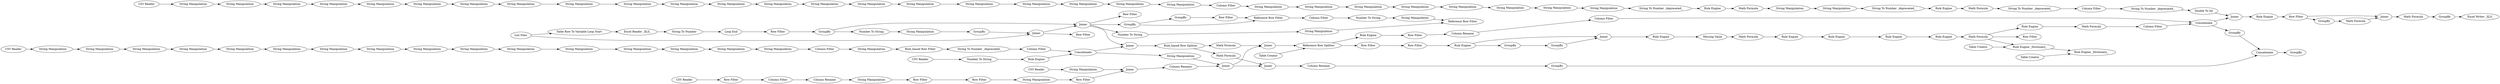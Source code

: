digraph {
	"4175198511547202665_804" [label="String Manipulation"]
	"4175198511547202665_816" [label="String Manipulation"]
	"-3374620417899342602_965" [label=GroupBy]
	"4175198511547202665_833" [label="String Manipulation"]
	"4175198511547202665_838" [label="String To Number _deprecated_"]
	"-3374620417899342602_794" [label="CSV Reader"]
	"-3374620417899342602_994" [label="Row Filter"]
	"4175198511547202665_826" [label="String Manipulation"]
	"4175198511547202665_830" [label="String Manipulation"]
	"-3374620417899342602_988" [label="Rule Engine"]
	"4175198511547202665_811" [label="String Manipulation"]
	"-3374620417899342602_964" [label="Excel Writer _XLS_"]
	"-3374620417899342602_52" [label="CSV Reader"]
	"-4675945336874125564_765" [label="String Manipulation"]
	"4175198511547202665_825" [label="String Manipulation"]
	"4175198511547202665_827" [label="Column Filter"]
	"-4675945336874125564_768" [label="String Manipulation"]
	"-4675945336874125564_751" [label="String Manipulation"]
	"-3374620417899342602_834" [label="Table Creator"]
	"-4675945336874125564_770" [label="Column Filter"]
	"-4675945336874125564_750" [label="String Manipulation"]
	"-3374620417899342602_1013" [label="Column Rename"]
	"4175198511547202665_844" [label="Rule Engine"]
	"4175198511547202665_835" [label="String Manipulation"]
	"-3374620417899342602_934" [label="Reference Row Splitter"]
	"-3374620417899342602_791" [label=Joiner]
	"4175198511547202665_829" [label="String Manipulation"]
	"-3374620417899342602_900" [label="Row Filter"]
	"4175198511547202665_832" [label="String Manipulation"]
	"-3374620417899342602_774" [label="String Manipulation"]
	"-3374620417899342602_998" [label="Rule_based Row Splitter"]
	"-4675945336874125564_755" [label="String Manipulation"]
	"-3374620417899342602_919" [label=Joiner]
	"-3374620417899342602_941" [label=GroupBy]
	"-3374620417899342602_963" [label=GroupBy]
	"-3374620417899342602_962" [label="Math Formula"]
	"-3374620417899342602_930" [label="String Manipulation"]
	"-3374620417899342602_959" [label=GroupBy]
	"-3374620417899342602_841" [label="Math Formula"]
	"4175198511547202665_817" [label="String Manipulation"]
	"-3374620417899342602_927" [label="Number To String"]
	"-3374620417899342602_1008" [label="Rule Engine"]
	"-3374620417899342602_1014" [label=Concatenate]
	"-3374620417899342602_937" [label="Row Filter"]
	"-3374620417899342602_926" [label="Column Filter"]
	"-3374620417899342602_890" [label="Excel Reader _XLS_"]
	"-3374620417899342602_1002" [label="Rule Engine"]
	"-3374620417899342602_944" [label=Joiner]
	"-3374620417899342602_928" [label="String Manipulation"]
	"4175198511547202665_819" [label="String Manipulation"]
	"-3374620417899342602_961" [label=Joiner]
	"-3374620417899342602_1004" [label="Rule Engine"]
	"4175198511547202665_842" [label="String Manipulation"]
	"4175198511547202665_813" [label="String Manipulation"]
	"-3374620417899342602_956" [label="Column Filter"]
	"-4675945336874125564_753" [label="String Manipulation"]
	"-3374620417899342602_833" [label="Rule Engine _Dictionary_"]
	"-3374620417899342602_957" [label="Column Filter"]
	"-3374620417899342602_891" [label="Loop End"]
	"-3374620417899342602_924" [label="Number To String"]
	"4175198511547202665_824" [label="String Manipulation"]
	"-3374620417899342602_1012" [label=GroupBy]
	"4175198511547202665_821" [label="String Manipulation"]
	"-4675945336874125564_756" [label="String Manipulation"]
	"4175198511547202665_845" [label="Math Formula"]
	"-3374620417899342602_901" [label=Joiner]
	"4175198511547202665_808" [label="String Manipulation"]
	"4175198511547202665_812" [label="String Manipulation"]
	"4175198511547202665_840" [label="String To Number _deprecated_"]
	"-3374620417899342602_892" [label="Table Row To Variable Loop Start"]
	"-3374620417899342602_835" [label="Table Creator"]
	"-3374620417899342602_837" [label="Math Formula"]
	"4175198511547202665_846" [label="Column Filter"]
	"-3374620417899342602_960" [label=Joiner]
	"-3374620417899342602_873" [label="Row Filter"]
	"-3374620417899342602_849" [label=GroupBy]
	"-3374620417899342602_848" [label="Row Filter"]
	"-3374620417899342602_945" [label="Math Formula"]
	"4175198511547202665_805" [label="String Manipulation"]
	"-3374620417899342602_850" [label="Math Formula"]
	"-3374620417899342602_989" [label="Number To String"]
	"-3374620417899342602_1007" [label="Math Formula"]
	"-3374620417899342602_914" [label=GroupBy]
	"-4675945336874125564_757" [label="String Manipulation"]
	"-4675945336874125564_764" [label="String Manipulation"]
	"4175198511547202665_803" [label="String Manipulation"]
	"4175198511547202665_834" [label="String Manipulation"]
	"-3374620417899342602_875" [label="Column Rename"]
	"-3374620417899342602_925" [label=GroupBy]
	"-3374620417899342602_1005" [label="Rule Engine"]
	"-3374620417899342602_929" [label="Number To String"]
	"4175198511547202665_815" [label="String Manipulation"]
	"-3374620417899342602_846" [label="Double To Int"]
	"-4675945336874125564_767" [label="Rule_based Row Filter"]
	"4175198511547202665_820" [label="String Manipulation"]
	"-3374620417899342602_888" [label="List Files"]
	"-3374620417899342602_898" [label=Joiner]
	"4175198511547202665_837" [label="Rule Engine"]
	"-3374620417899342602_973" [label="CSV Reader"]
	"-3374620417899342602_1011" [label=Joiner]
	"-3374620417899342602_992" [label="Row Filter"]
	"4175198511547202665_841" [label="String Manipulation"]
	"-4675945336874125564_759" [label="String Manipulation"]
	"-3374620417899342602_931" [label="Reference Row Filter"]
	"-3374620417899342602_958" [label=Concatenate]
	"-4675945336874125564_769" [label="String To Number _deprecated_"]
	"4175198511547202665_843" [label="String To Number _deprecated_"]
	"-3374620417899342602_968" [label="Row Filter"]
	"-4675945336874125564_766" [label="Column Filter"]
	"-3374620417899342602_832" [label="Rule Engine"]
	"-3374620417899342602_1009" [label="Row Filter"]
	"-3374620417899342602_932" [label="Table Creator"]
	"-3374620417899342602_1001" [label="Row Filter"]
	"-3374620417899342602_974" [label=Concatenate]
	"-3374620417899342602_911" [label=GroupBy]
	"-3374620417899342602_983" [label="CSV Reader"]
	"-3374620417899342602_847" [label="Rule Engine"]
	"4175198511547202665_839" [label="Math Formula"]
	"-3374620417899342602_1006" [label="Missing Value"]
	"-3374620417899342602_999" [label="String Manipulation"]
	"-3374620417899342602_996" [label="Row Filter"]
	"-3374620417899342602_970" [label="Row Filter"]
	"-3374620417899342602_955" [label="Column Rename"]
	"-3374620417899342602_1003" [label="Rule Engine"]
	"-3374620417899342602_902" [label="CSV Reader"]
	"-3374620417899342602_936" [label="Rule Engine"]
	"-3374620417899342602_985" [label="String Manipulation"]
	"-3374620417899342602_923" [label="String Manipulation"]
	"-3374620417899342602_995" [label=Joiner]
	"-3374620417899342602_1015" [label=GroupBy]
	"4175198511547202665_836" [label="String Manipulation"]
	"-4675945336874125564_752" [label="String Manipulation"]
	"-3374620417899342602_1010" [label="Math Formula"]
	"-3374620417899342602_991" [label="String Manipulation"]
	"-3374620417899342602_912" [label="Row Filter"]
	"-3374620417899342602_915" [label="Reference Row Filter"]
	"-3374620417899342602_946" [label="Rule Engine"]
	"-4675945336874125564_754" [label="String Manipulation"]
	"-4675945336874125564_758" [label="String Manipulation"]
	"-3374620417899342602_899" [label=Joiner]
	"-3374620417899342602_889" [label="String To Number"]
	"-4675945336874125564_761" [label="String Manipulation"]
	"-4675945336874125564_763" [label="String Manipulation"]
	"-3374620417899342602_1000" [label="Row Filter"]
	"-4675945336874125564_760" [label="String Manipulation"]
	"-3374620417899342602_942" [label=GroupBy]
	"-3374620417899342602_993" [label="Column Rename"]
	"4175198511547202665_810" [label="String Manipulation"]
	"-3374620417899342602_836" [label="Rule Engine _Dictionary_"]
	"-3374620417899342602_874" [label="Column Filter"]
	"4175198511547202665_831" [label="String Manipulation"]
	"-3374620417899342602_844" [label="String To Number _deprecated_"]
	"-4675945336874125564_762" [label="String Manipulation"]
	"4175198511547202665_822" [label="String Manipulation"]
	"4175198511547202665_818" [label="String Manipulation"]
	"4175198511547202665_807" [label="String Manipulation"]
	"4175198511547202665_823" [label="String Manipulation"]
	"4175198511547202665_803" -> "4175198511547202665_812"
	"-3374620417899342602_901" -> "-3374620417899342602_993"
	"-3374620417899342602_936" -> "-3374620417899342602_937"
	"-4675945336874125564_757" -> "-4675945336874125564_759"
	"-3374620417899342602_957" -> "-3374620417899342602_958"
	"-4675945336874125564_761" -> "-4675945336874125564_760"
	"-3374620417899342602_1010" -> "-3374620417899342602_1011"
	"-3374620417899342602_934" -> "-3374620417899342602_936"
	"-3374620417899342602_958" -> "-3374620417899342602_959"
	"-3374620417899342602_873" -> "-3374620417899342602_874"
	"4175198511547202665_829" -> "4175198511547202665_832"
	"-3374620417899342602_898" -> "-3374620417899342602_996"
	"-3374620417899342602_945" -> "-3374620417899342602_1009"
	"-3374620417899342602_791" -> "-3374620417899342602_934"
	"-3374620417899342602_988" -> "-3374620417899342602_974"
	"-4675945336874125564_756" -> "-4675945336874125564_757"
	"-3374620417899342602_924" -> "-3374620417899342602_923"
	"-4675945336874125564_750" -> "-4675945336874125564_751"
	"-4675945336874125564_754" -> "-4675945336874125564_755"
	"-3374620417899342602_832" -> "-3374620417899342602_944"
	"4175198511547202665_818" -> "4175198511547202665_819"
	"-3374620417899342602_995" -> "-3374620417899342602_791"
	"-3374620417899342602_912" -> "-3374620417899342602_915"
	"-3374620417899342602_965" -> "-3374620417899342602_924"
	"4175198511547202665_811" -> "4175198511547202665_807"
	"4175198511547202665_827" -> "4175198511547202665_831"
	"-3374620417899342602_961" -> "-3374620417899342602_962"
	"-3374620417899342602_888" -> "-3374620417899342602_919"
	"4175198511547202665_834" -> "4175198511547202665_835"
	"-3374620417899342602_899" -> "-3374620417899342602_998"
	"-3374620417899342602_960" -> "-3374620417899342602_847"
	"-4675945336874125564_755" -> "-4675945336874125564_756"
	"-3374620417899342602_941" -> "-3374620417899342602_942"
	"-3374620417899342602_915" -> "-3374620417899342602_926"
	"-3374620417899342602_958" -> "-3374620417899342602_960"
	"-3374620417899342602_1013" -> "-3374620417899342602_1012"
	"-3374620417899342602_1000" -> "-3374620417899342602_900"
	"-3374620417899342602_974" -> "-3374620417899342602_899"
	"-3374620417899342602_898" -> "-3374620417899342602_929"
	"4175198511547202665_841" -> "4175198511547202665_842"
	"-3374620417899342602_889" -> "-3374620417899342602_891"
	"4175198511547202665_831" -> "4175198511547202665_829"
	"-3374620417899342602_846" -> "-3374620417899342602_960"
	"-3374620417899342602_835" -> "-3374620417899342602_836"
	"-3374620417899342602_995" -> "-3374620417899342602_1011"
	"-3374620417899342602_849" -> "-3374620417899342602_850"
	"-3374620417899342602_932" -> "-3374620417899342602_934"
	"4175198511547202665_842" -> "4175198511547202665_843"
	"-3374620417899342602_774" -> "-3374620417899342602_1000"
	"-3374620417899342602_848" -> "-3374620417899342602_961"
	"-3374620417899342602_841" -> "-3374620417899342602_791"
	"4175198511547202665_838" -> "4175198511547202665_837"
	"-4675945336874125564_758" -> "-4675945336874125564_761"
	"-3374620417899342602_1012" -> "-3374620417899342602_1014"
	"4175198511547202665_816" -> "4175198511547202665_817"
	"-3374620417899342602_891" -> "-3374620417899342602_968"
	"-3374620417899342602_998" -> "-3374620417899342602_1010"
	"-3374620417899342602_937" -> "-3374620417899342602_955"
	"-4675945336874125564_762" -> "-4675945336874125564_765"
	"-4675945336874125564_770" -> "-3374620417899342602_974"
	"4175198511547202665_840" -> "4175198511547202665_846"
	"-3374620417899342602_832" -> "-3374620417899342602_941"
	"-3374620417899342602_993" -> "-3374620417899342602_995"
	"-3374620417899342602_923" -> "-3374620417899342602_925"
	"-4675945336874125564_764" -> "-4675945336874125564_766"
	"4175198511547202665_808" -> "4175198511547202665_810"
	"-3374620417899342602_914" -> "-3374620417899342602_911"
	"-3374620417899342602_888" -> "-3374620417899342602_892"
	"-3374620417899342602_1011" -> "-3374620417899342602_1013"
	"-4675945336874125564_753" -> "-4675945336874125564_754"
	"-3374620417899342602_1004" -> "-3374620417899342602_945"
	"-3374620417899342602_962" -> "-3374620417899342602_963"
	"-3374620417899342602_850" -> "-3374620417899342602_961"
	"-3374620417899342602_973" -> "-3374620417899342602_989"
	"4175198511547202665_820" -> "4175198511547202665_822"
	"-3374620417899342602_946" -> "-3374620417899342602_1006"
	"-3374620417899342602_848" -> "-3374620417899342602_849"
	"-3374620417899342602_929" -> "-3374620417899342602_930"
	"4175198511547202665_805" -> "4175198511547202665_803"
	"-3374620417899342602_847" -> "-3374620417899342602_848"
	"-3374620417899342602_919" -> "-3374620417899342602_970"
	"4175198511547202665_815" -> "4175198511547202665_808"
	"-3374620417899342602_999" -> "-3374620417899342602_995"
	"4175198511547202665_813" -> "4175198511547202665_811"
	"4175198511547202665_830" -> "4175198511547202665_833"
	"-3374620417899342602_944" -> "-3374620417899342602_946"
	"4175198511547202665_810" -> "4175198511547202665_816"
	"-3374620417899342602_834" -> "-3374620417899342602_833"
	"-3374620417899342602_833" -> "-3374620417899342602_836"
	"-4675945336874125564_765" -> "-4675945336874125564_764"
	"4175198511547202665_843" -> "4175198511547202665_844"
	"4175198511547202665_823" -> "4175198511547202665_824"
	"-3374620417899342602_902" -> "-3374620417899342602_873"
	"-4675945336874125564_763" -> "-4675945336874125564_762"
	"4175198511547202665_824" -> "4175198511547202665_826"
	"-3374620417899342602_1006" -> "-3374620417899342602_1007"
	"-3374620417899342602_991" -> "-3374620417899342602_992"
	"-3374620417899342602_974" -> "-3374620417899342602_999"
	"-3374620417899342602_1005" -> "-3374620417899342602_837"
	"-3374620417899342602_898" -> "-3374620417899342602_914"
	"-3374620417899342602_844" -> "-3374620417899342602_846"
	"4175198511547202665_825" -> "4175198511547202665_827"
	"4175198511547202665_812" -> "4175198511547202665_813"
	"-3374620417899342602_956" -> "-3374620417899342602_958"
	"4175198511547202665_846" -> "-3374620417899342602_844"
	"4175198511547202665_807" -> "4175198511547202665_815"
	"-4675945336874125564_769" -> "-4675945336874125564_770"
	"-3374620417899342602_1001" -> "-3374620417899342602_832"
	"4175198511547202665_833" -> "4175198511547202665_834"
	"-3374620417899342602_992" -> "-3374620417899342602_901"
	"-4675945336874125564_752" -> "-4675945336874125564_753"
	"4175198511547202665_821" -> "4175198511547202665_820"
	"4175198511547202665_826" -> "4175198511547202665_825"
	"-3374620417899342602_890" -> "-3374620417899342602_889"
	"-3374620417899342602_52" -> "-4675945336874125564_750"
	"-4675945336874125564_751" -> "-4675945336874125564_752"
	"-3374620417899342602_926" -> "-3374620417899342602_927"
	"-4675945336874125564_759" -> "-4675945336874125564_758"
	"-3374620417899342602_934" -> "-3374620417899342602_994"
	"4175198511547202665_817" -> "4175198511547202665_818"
	"-4675945336874125564_760" -> "-4675945336874125564_763"
	"-3374620417899342602_914" -> "-3374620417899342602_915"
	"-3374620417899342602_998" -> "-3374620417899342602_841"
	"4175198511547202665_837" -> "4175198511547202665_839"
	"-3374620417899342602_963" -> "-3374620417899342602_964"
	"-3374620417899342602_1002" -> "-3374620417899342602_1003"
	"-3374620417899342602_900" -> "-3374620417899342602_991"
	"-3374620417899342602_959" -> "-3374620417899342602_1014"
	"4175198511547202665_822" -> "4175198511547202665_823"
	"-3374620417899342602_965" -> "-3374620417899342602_898"
	"-3374620417899342602_892" -> "-3374620417899342602_890"
	"-3374620417899342602_942" -> "-3374620417899342602_944"
	"-3374620417899342602_968" -> "-3374620417899342602_965"
	"4175198511547202665_836" -> "4175198511547202665_838"
	"4175198511547202665_819" -> "4175198511547202665_821"
	"-3374620417899342602_1007" -> "-3374620417899342602_1008"
	"-3374620417899342602_989" -> "-3374620417899342602_988"
	"-3374620417899342602_985" -> "-3374620417899342602_901"
	"-3374620417899342602_837" -> "-3374620417899342602_957"
	"-3374620417899342602_794" -> "4175198511547202665_804"
	"4175198511547202665_804" -> "4175198511547202665_805"
	"4175198511547202665_845" -> "4175198511547202665_840"
	"-3374620417899342602_911" -> "-3374620417899342602_912"
	"-3374620417899342602_983" -> "-3374620417899342602_985"
	"-3374620417899342602_1014" -> "-3374620417899342602_1015"
	"-3374620417899342602_875" -> "-3374620417899342602_774"
	"-3374620417899342602_874" -> "-3374620417899342602_875"
	"-3374620417899342602_945" -> "-3374620417899342602_833"
	"4175198511547202665_844" -> "4175198511547202665_845"
	"4175198511547202665_832" -> "4175198511547202665_830"
	"-3374620417899342602_945" -> "-3374620417899342602_1005"
	"4175198511547202665_839" -> "4175198511547202665_841"
	"-3374620417899342602_1008" -> "-3374620417899342602_1002"
	"-4675945336874125564_767" -> "-4675945336874125564_769"
	"-3374620417899342602_919" -> "-3374620417899342602_898"
	"-3374620417899342602_927" -> "-3374620417899342602_928"
	"-3374620417899342602_928" -> "-3374620417899342602_931"
	"-4675945336874125564_768" -> "-4675945336874125564_767"
	"-3374620417899342602_930" -> "-3374620417899342602_931"
	"-3374620417899342602_994" -> "-3374620417899342602_1001"
	"-3374620417899342602_898" -> "-3374620417899342602_899"
	"-3374620417899342602_1003" -> "-3374620417899342602_1004"
	"4175198511547202665_835" -> "4175198511547202665_836"
	"-3374620417899342602_925" -> "-3374620417899342602_919"
	"-4675945336874125564_766" -> "-4675945336874125564_768"
	"-3374620417899342602_955" -> "-3374620417899342602_956"
	rankdir=LR
}
